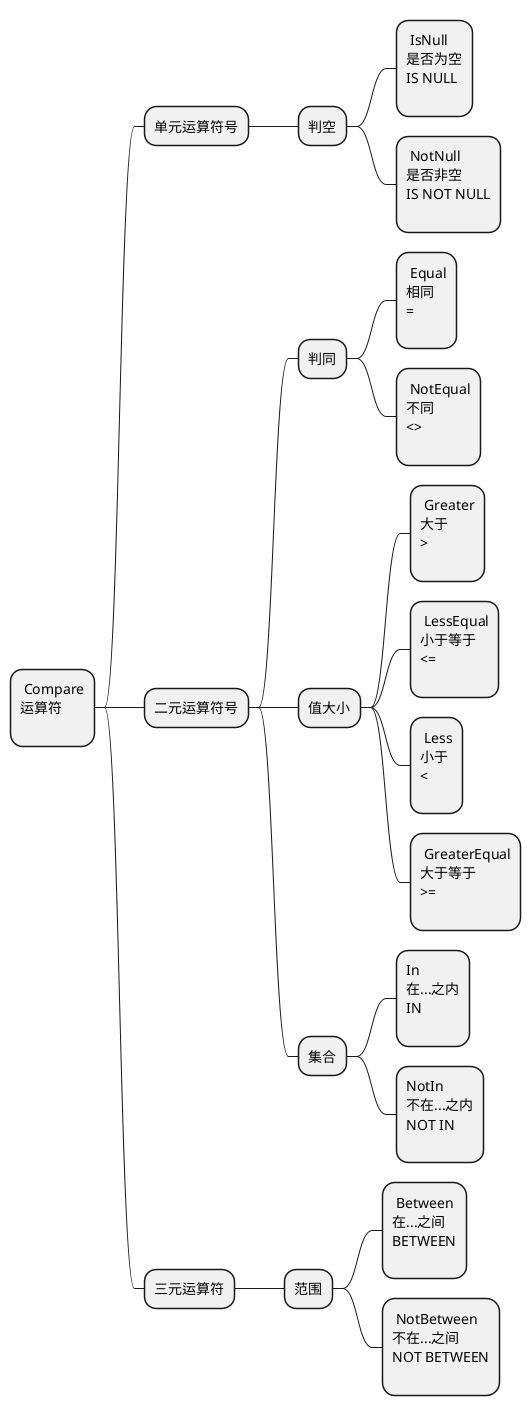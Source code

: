 @startmindmap 比较运算符
*: Compare
运算符
;

** 单元运算符号
*** 判空
****: IsNull
是否为空
IS NULL
;
****: NotNull
是否非空
IS NOT NULL
;

** 二元运算符号

*** 判同
****: Equal
相同
=
;
****: NotEqual
不同
<>
;

*** 值大小
****: Greater
大于
>
;
****: LessEqual
小于等于
<=
;
****: Less
小于
<
;
****: GreaterEqual
大于等于
>=
;

*** 集合
****:In
在...之内
IN
;
****:NotIn
不在...之内
NOT IN
;

** 三元运算符
*** 范围
****: Between
在...之间
BETWEEN
;
****: NotBetween
不在...之间
NOT BETWEEN
;

@endmindmap